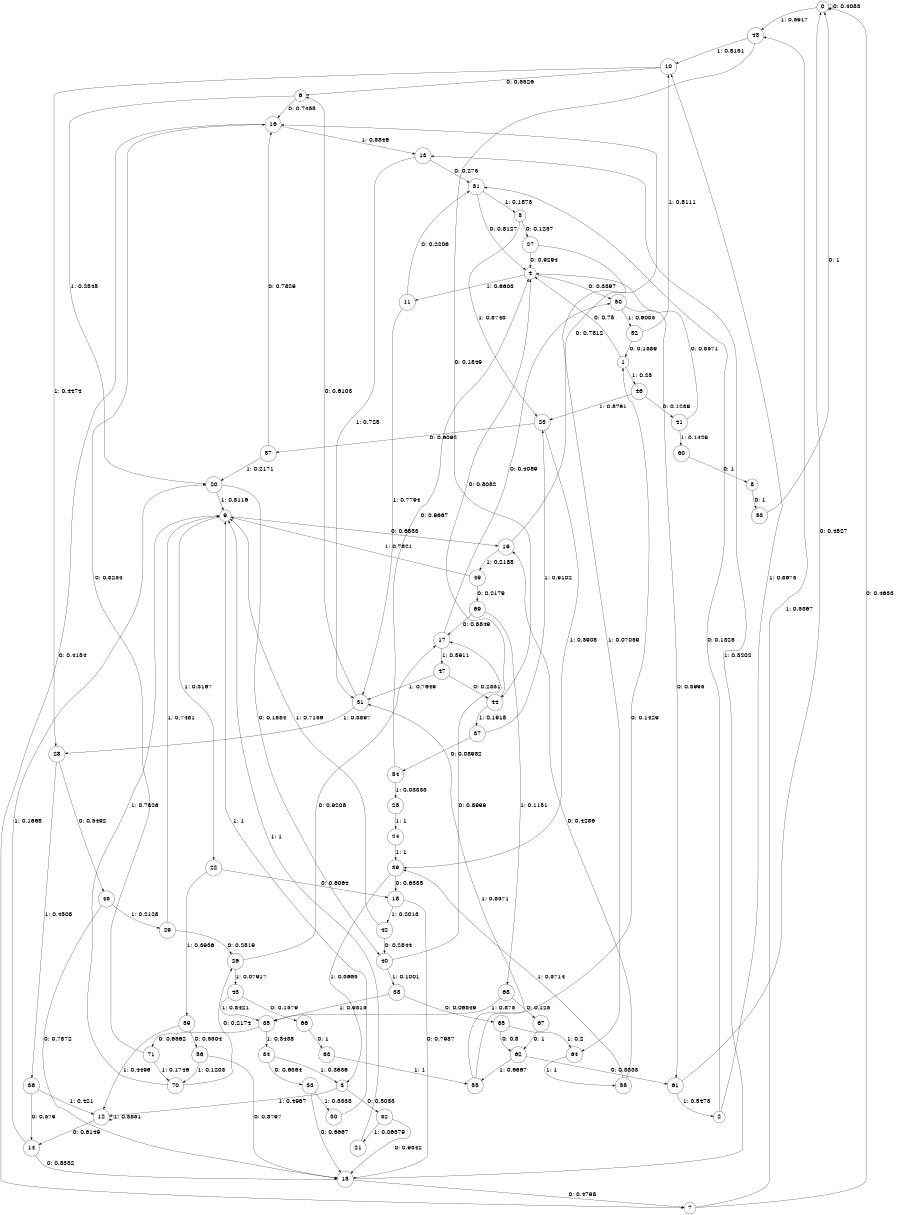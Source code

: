 digraph "ch45concat_phase3_L10" {
size = "6,8.5";
ratio = "fill";
node [shape = circle];
node [fontsize = 24];
edge [fontsize = 24];
0 -> 0 [label = "0: 0.4083   "];
0 -> 45 [label = "1: 0.5917   "];
1 -> 4 [label = "0: 0.75     "];
1 -> 46 [label = "1: 0.25     "];
2 -> 51 [label = "0: 0.1325   "];
2 -> 10 [label = "1: 0.8675   "];
3 -> 32 [label = "0: 0.5033   "];
3 -> 12 [label = "1: 0.4967   "];
4 -> 50 [label = "0: 0.3397   "];
4 -> 11 [label = "1: 0.6603   "];
5 -> 27 [label = "0: 0.1257   "];
5 -> 23 [label = "1: 0.8743   "];
6 -> 16 [label = "0: 0.7455   "];
6 -> 20 [label = "1: 0.2545   "];
7 -> 0 [label = "0: 0.4633   "];
7 -> 45 [label = "1: 0.5367   "];
8 -> 53 [label = "0: 1        "];
9 -> 19 [label = "0: 0.6833   "];
9 -> 22 [label = "1: 0.3167   "];
10 -> 6 [label = "0: 0.5526   "];
10 -> 28 [label = "1: 0.4474   "];
11 -> 51 [label = "0: 0.2206   "];
11 -> 31 [label = "1: 0.7794   "];
12 -> 14 [label = "0: 0.6149   "];
12 -> 12 [label = "1: 0.3851   "];
13 -> 51 [label = "0: 0.275    "];
13 -> 31 [label = "1: 0.725    "];
14 -> 15 [label = "0: 0.8332   "];
14 -> 20 [label = "1: 0.1668   "];
15 -> 7 [label = "0: 0.4798   "];
15 -> 13 [label = "1: 0.5202   "];
16 -> 7 [label = "0: 0.4154   "];
16 -> 13 [label = "1: 0.5846   "];
17 -> 50 [label = "0: 0.4089   "];
17 -> 47 [label = "1: 0.5911   "];
18 -> 15 [label = "0: 0.7987   "];
18 -> 42 [label = "1: 0.2013   "];
19 -> 16 [label = "0: 0.7812   "];
19 -> 49 [label = "1: 0.2188   "];
20 -> 40 [label = "0: 0.1884   "];
20 -> 9 [label = "1: 0.8116   "];
21 -> 9 [label = "1: 1        "];
22 -> 18 [label = "0: 0.6064   "];
22 -> 59 [label = "1: 0.3936   "];
23 -> 57 [label = "0: 0.6092   "];
23 -> 39 [label = "1: 0.3908   "];
24 -> 39 [label = "1: 1        "];
25 -> 24 [label = "1: 1        "];
26 -> 17 [label = "0: 0.9208   "];
26 -> 43 [label = "1: 0.07917  "];
27 -> 4 [label = "0: 0.9294   "];
27 -> 64 [label = "1: 0.07059  "];
28 -> 48 [label = "0: 0.5492   "];
28 -> 36 [label = "1: 0.4508   "];
29 -> 26 [label = "0: 0.2519   "];
29 -> 9 [label = "1: 0.7481   "];
30 -> 9 [label = "1: 1        "];
31 -> 6 [label = "0: 0.6103   "];
31 -> 28 [label = "1: 0.3897   "];
32 -> 15 [label = "0: 0.9342   "];
32 -> 21 [label = "1: 0.06579  "];
33 -> 15 [label = "0: 0.6667   "];
33 -> 30 [label = "1: 0.3333   "];
34 -> 33 [label = "0: 0.6364   "];
34 -> 3 [label = "1: 0.3636   "];
35 -> 71 [label = "0: 0.6562   "];
35 -> 34 [label = "1: 0.3438   "];
36 -> 14 [label = "0: 0.579    "];
36 -> 12 [label = "1: 0.421    "];
37 -> 54 [label = "0: 0.08982  "];
37 -> 23 [label = "1: 0.9102   "];
38 -> 65 [label = "0: 0.06849  "];
38 -> 35 [label = "1: 0.9315   "];
39 -> 18 [label = "0: 0.6335   "];
39 -> 3 [label = "1: 0.3665   "];
40 -> 17 [label = "0: 0.8999   "];
40 -> 38 [label = "1: 0.1001   "];
41 -> 4 [label = "0: 0.8571   "];
41 -> 60 [label = "1: 0.1429   "];
42 -> 40 [label = "0: 0.2844   "];
42 -> 9 [label = "1: 0.7156   "];
43 -> 66 [label = "0: 0.1579   "];
43 -> 35 [label = "1: 0.8421   "];
44 -> 4 [label = "0: 0.8082   "];
44 -> 37 [label = "1: 0.1918   "];
45 -> 44 [label = "0: 0.1849   "];
45 -> 10 [label = "1: 0.8151   "];
46 -> 41 [label = "0: 0.1239   "];
46 -> 23 [label = "1: 0.8761   "];
47 -> 44 [label = "0: 0.2351   "];
47 -> 31 [label = "1: 0.7649   "];
48 -> 15 [label = "0: 0.7872   "];
48 -> 29 [label = "1: 0.2128   "];
49 -> 69 [label = "0: 0.2179   "];
49 -> 9 [label = "1: 0.7821   "];
50 -> 61 [label = "0: 0.3995   "];
50 -> 52 [label = "1: 0.6005   "];
51 -> 4 [label = "0: 0.8127   "];
51 -> 5 [label = "1: 0.1873   "];
52 -> 1 [label = "0: 0.1889   "];
52 -> 10 [label = "1: 0.8111   "];
53 -> 0 [label = "0: 1        "];
54 -> 4 [label = "0: 0.9667   "];
54 -> 25 [label = "1: 0.03333  "];
55 -> 1 [label = "0: 0.1429   "];
55 -> 31 [label = "1: 0.8571   "];
56 -> 15 [label = "0: 0.8797   "];
56 -> 70 [label = "1: 0.1203   "];
57 -> 16 [label = "0: 0.7829   "];
57 -> 20 [label = "1: 0.2171   "];
58 -> 19 [label = "0: 0.4286   "];
58 -> 39 [label = "1: 0.5714   "];
59 -> 56 [label = "0: 0.5504   "];
59 -> 12 [label = "1: 0.4496   "];
60 -> 8 [label = "0: 1        "];
61 -> 0 [label = "0: 0.4527   "];
61 -> 2 [label = "1: 0.5473   "];
62 -> 61 [label = "0: 0.3333   "];
62 -> 55 [label = "1: 0.6667   "];
63 -> 55 [label = "1: 1        "];
64 -> 58 [label = "1: 1        "];
65 -> 62 [label = "0: 0.8      "];
65 -> 64 [label = "1: 0.2      "];
66 -> 63 [label = "0: 1        "];
67 -> 62 [label = "0: 1        "];
68 -> 67 [label = "0: 0.125    "];
68 -> 35 [label = "1: 0.875    "];
69 -> 17 [label = "0: 0.8849   "];
69 -> 68 [label = "1: 0.1151   "];
70 -> 26 [label = "0: 0.2174   "];
70 -> 9 [label = "1: 0.7826   "];
71 -> 16 [label = "0: 0.8254   "];
71 -> 70 [label = "1: 0.1746   "];
}